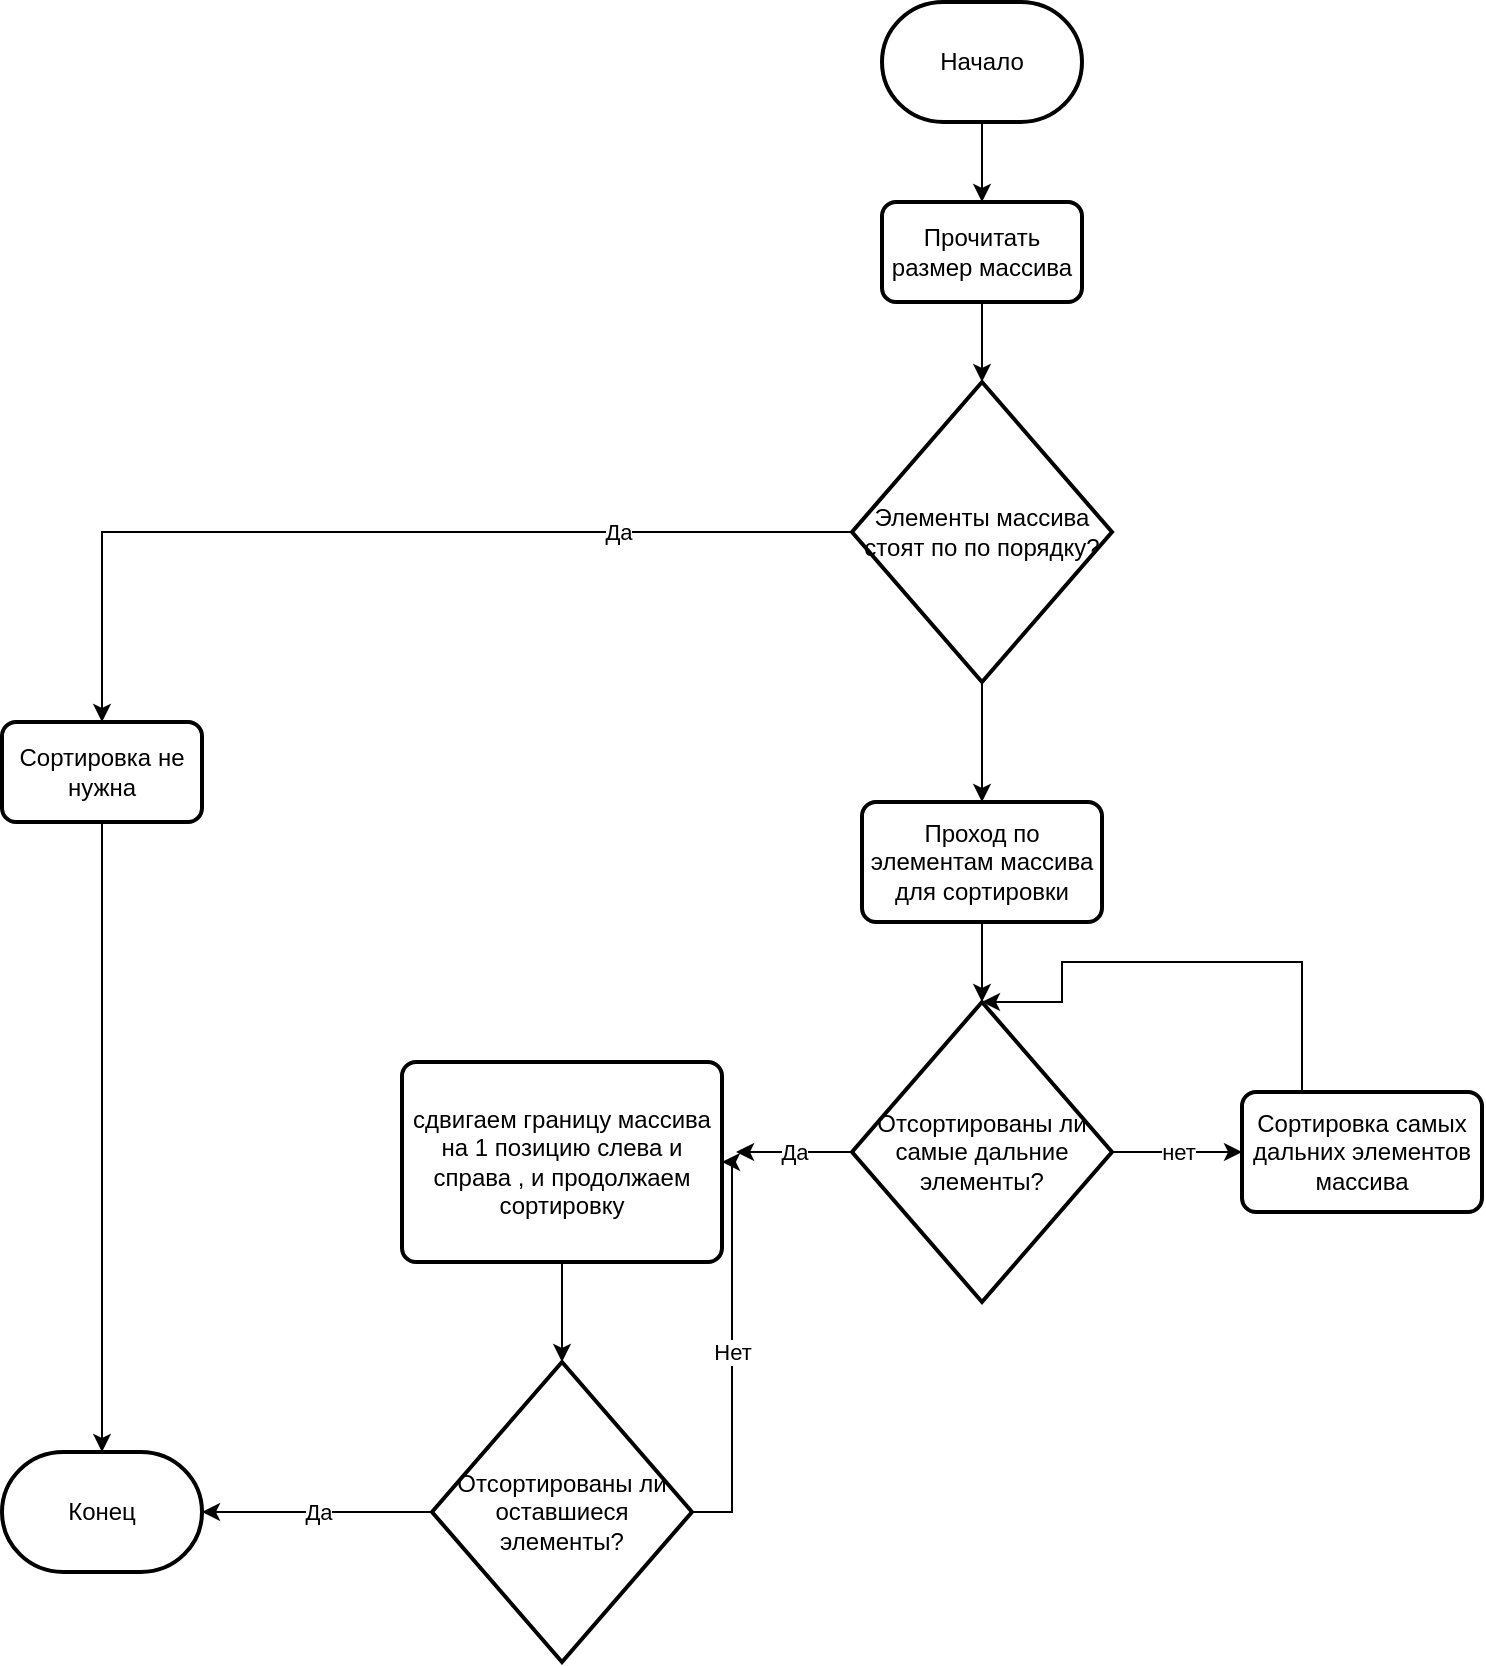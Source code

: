 <mxfile version="23.1.6" type="device">
  <diagram name="Страница — 1" id="OIAXExivqlHO5-dNn4_2">
    <mxGraphModel dx="1120" dy="452" grid="1" gridSize="10" guides="1" tooltips="1" connect="1" arrows="1" fold="1" page="1" pageScale="1" pageWidth="827" pageHeight="1169" math="0" shadow="0">
      <root>
        <mxCell id="0" />
        <mxCell id="1" parent="0" />
        <mxCell id="t52RXkTg82cR_A0XLmld-3" style="edgeStyle=orthogonalEdgeStyle;rounded=0;orthogonalLoop=1;jettySize=auto;html=1;exitX=0.5;exitY=1;exitDx=0;exitDy=0;exitPerimeter=0;entryX=0.5;entryY=0;entryDx=0;entryDy=0;" edge="1" parent="1" source="t52RXkTg82cR_A0XLmld-1" target="t52RXkTg82cR_A0XLmld-2">
          <mxGeometry relative="1" as="geometry" />
        </mxCell>
        <mxCell id="t52RXkTg82cR_A0XLmld-1" value="Начало" style="strokeWidth=2;html=1;shape=mxgraph.flowchart.terminator;whiteSpace=wrap;" vertex="1" parent="1">
          <mxGeometry x="470" y="10" width="100" height="60" as="geometry" />
        </mxCell>
        <mxCell id="t52RXkTg82cR_A0XLmld-2" value="Прочитать размер массива" style="rounded=1;whiteSpace=wrap;html=1;absoluteArcSize=1;arcSize=14;strokeWidth=2;" vertex="1" parent="1">
          <mxGeometry x="470" y="110" width="100" height="50" as="geometry" />
        </mxCell>
        <mxCell id="t52RXkTg82cR_A0XLmld-13" style="edgeStyle=orthogonalEdgeStyle;rounded=0;orthogonalLoop=1;jettySize=auto;html=1;exitX=0.5;exitY=1;exitDx=0;exitDy=0;exitPerimeter=0;" edge="1" parent="1" source="t52RXkTg82cR_A0XLmld-4" target="t52RXkTg82cR_A0XLmld-12">
          <mxGeometry relative="1" as="geometry" />
        </mxCell>
        <mxCell id="t52RXkTg82cR_A0XLmld-4" value="Элементы массива стоят по по порядку?" style="strokeWidth=2;html=1;shape=mxgraph.flowchart.decision;whiteSpace=wrap;" vertex="1" parent="1">
          <mxGeometry x="455" y="200" width="130" height="150" as="geometry" />
        </mxCell>
        <mxCell id="t52RXkTg82cR_A0XLmld-5" style="edgeStyle=orthogonalEdgeStyle;rounded=0;orthogonalLoop=1;jettySize=auto;html=1;exitX=0.5;exitY=1;exitDx=0;exitDy=0;entryX=0.5;entryY=0;entryDx=0;entryDy=0;entryPerimeter=0;" edge="1" parent="1" source="t52RXkTg82cR_A0XLmld-2" target="t52RXkTg82cR_A0XLmld-4">
          <mxGeometry relative="1" as="geometry" />
        </mxCell>
        <mxCell id="t52RXkTg82cR_A0XLmld-6" value="Конец" style="strokeWidth=2;html=1;shape=mxgraph.flowchart.terminator;whiteSpace=wrap;" vertex="1" parent="1">
          <mxGeometry x="30" y="735" width="100" height="60" as="geometry" />
        </mxCell>
        <mxCell id="t52RXkTg82cR_A0XLmld-7" style="edgeStyle=orthogonalEdgeStyle;rounded=0;orthogonalLoop=1;jettySize=auto;html=1;exitX=0;exitY=0.5;exitDx=0;exitDy=0;exitPerimeter=0;entryX=0.5;entryY=0;entryDx=0;entryDy=0;" edge="1" parent="1" source="t52RXkTg82cR_A0XLmld-4" target="t52RXkTg82cR_A0XLmld-10">
          <mxGeometry relative="1" as="geometry">
            <mxPoint x="80" y="340" as="targetPoint" />
          </mxGeometry>
        </mxCell>
        <mxCell id="t52RXkTg82cR_A0XLmld-9" value="Да" style="edgeLabel;html=1;align=center;verticalAlign=middle;resizable=0;points=[];" vertex="1" connectable="0" parent="t52RXkTg82cR_A0XLmld-7">
          <mxGeometry x="-0.502" relative="1" as="geometry">
            <mxPoint as="offset" />
          </mxGeometry>
        </mxCell>
        <mxCell id="t52RXkTg82cR_A0XLmld-10" value="Сортировка не нужна" style="rounded=1;whiteSpace=wrap;html=1;absoluteArcSize=1;arcSize=14;strokeWidth=2;" vertex="1" parent="1">
          <mxGeometry x="30" y="370" width="100" height="50" as="geometry" />
        </mxCell>
        <mxCell id="t52RXkTg82cR_A0XLmld-11" style="edgeStyle=orthogonalEdgeStyle;rounded=0;orthogonalLoop=1;jettySize=auto;html=1;exitX=0.5;exitY=1;exitDx=0;exitDy=0;entryX=0.5;entryY=0;entryDx=0;entryDy=0;entryPerimeter=0;" edge="1" parent="1" source="t52RXkTg82cR_A0XLmld-10" target="t52RXkTg82cR_A0XLmld-6">
          <mxGeometry relative="1" as="geometry" />
        </mxCell>
        <mxCell id="t52RXkTg82cR_A0XLmld-12" value="Проход по элементам массива для сортировки" style="rounded=1;whiteSpace=wrap;html=1;absoluteArcSize=1;arcSize=14;strokeWidth=2;" vertex="1" parent="1">
          <mxGeometry x="460" y="410" width="120" height="60" as="geometry" />
        </mxCell>
        <mxCell id="t52RXkTg82cR_A0XLmld-17" value="нет" style="edgeStyle=orthogonalEdgeStyle;rounded=0;orthogonalLoop=1;jettySize=auto;html=1;exitX=1;exitY=0.5;exitDx=0;exitDy=0;exitPerimeter=0;entryX=0;entryY=0.5;entryDx=0;entryDy=0;" edge="1" parent="1" source="t52RXkTg82cR_A0XLmld-14" target="t52RXkTg82cR_A0XLmld-16">
          <mxGeometry relative="1" as="geometry" />
        </mxCell>
        <mxCell id="t52RXkTg82cR_A0XLmld-14" value="Отсортированы ли самые дальние элементы?" style="strokeWidth=2;html=1;shape=mxgraph.flowchart.decision;whiteSpace=wrap;" vertex="1" parent="1">
          <mxGeometry x="455" y="510" width="130" height="150" as="geometry" />
        </mxCell>
        <mxCell id="t52RXkTg82cR_A0XLmld-15" style="edgeStyle=orthogonalEdgeStyle;rounded=0;orthogonalLoop=1;jettySize=auto;html=1;exitX=0.5;exitY=1;exitDx=0;exitDy=0;entryX=0.5;entryY=0;entryDx=0;entryDy=0;entryPerimeter=0;" edge="1" parent="1" source="t52RXkTg82cR_A0XLmld-12" target="t52RXkTg82cR_A0XLmld-14">
          <mxGeometry relative="1" as="geometry" />
        </mxCell>
        <mxCell id="t52RXkTg82cR_A0XLmld-16" value="Сортировка самых дальних элементов массива" style="rounded=1;whiteSpace=wrap;html=1;absoluteArcSize=1;arcSize=14;strokeWidth=2;" vertex="1" parent="1">
          <mxGeometry x="650" y="555" width="120" height="60" as="geometry" />
        </mxCell>
        <mxCell id="t52RXkTg82cR_A0XLmld-20" style="edgeStyle=orthogonalEdgeStyle;rounded=0;orthogonalLoop=1;jettySize=auto;html=1;exitX=0.5;exitY=0;exitDx=0;exitDy=0;entryX=0.5;entryY=0;entryDx=0;entryDy=0;entryPerimeter=0;" edge="1" parent="1" source="t52RXkTg82cR_A0XLmld-16" target="t52RXkTg82cR_A0XLmld-14">
          <mxGeometry relative="1" as="geometry">
            <Array as="points">
              <mxPoint x="680" y="490" />
              <mxPoint x="560" y="490" />
              <mxPoint x="560" y="510" />
            </Array>
          </mxGeometry>
        </mxCell>
        <mxCell id="t52RXkTg82cR_A0XLmld-21" value="сдвигаем границу массива на 1 позицию слева и справа , и продолжаем сортировку" style="rounded=1;whiteSpace=wrap;html=1;absoluteArcSize=1;arcSize=14;strokeWidth=2;" vertex="1" parent="1">
          <mxGeometry x="230" y="540" width="160" height="100" as="geometry" />
        </mxCell>
        <mxCell id="t52RXkTg82cR_A0XLmld-26" value="Да" style="edgeStyle=orthogonalEdgeStyle;rounded=0;orthogonalLoop=1;jettySize=auto;html=1;exitX=0;exitY=0.5;exitDx=0;exitDy=0;exitPerimeter=0;" edge="1" parent="1" source="t52RXkTg82cR_A0XLmld-24" target="t52RXkTg82cR_A0XLmld-6">
          <mxGeometry relative="1" as="geometry" />
        </mxCell>
        <mxCell id="t52RXkTg82cR_A0XLmld-29" value="Нет" style="edgeStyle=orthogonalEdgeStyle;rounded=0;orthogonalLoop=1;jettySize=auto;html=1;exitX=1;exitY=0.5;exitDx=0;exitDy=0;exitPerimeter=0;entryX=1;entryY=0.5;entryDx=0;entryDy=0;" edge="1" parent="1" source="t52RXkTg82cR_A0XLmld-24" target="t52RXkTg82cR_A0XLmld-21">
          <mxGeometry relative="1" as="geometry" />
        </mxCell>
        <mxCell id="t52RXkTg82cR_A0XLmld-24" value="Отсортированы ли оставшиеся элементы?" style="strokeWidth=2;html=1;shape=mxgraph.flowchart.decision;whiteSpace=wrap;" vertex="1" parent="1">
          <mxGeometry x="245" y="690" width="130" height="150" as="geometry" />
        </mxCell>
        <mxCell id="t52RXkTg82cR_A0XLmld-28" style="edgeStyle=orthogonalEdgeStyle;rounded=0;orthogonalLoop=1;jettySize=auto;html=1;exitX=0.5;exitY=1;exitDx=0;exitDy=0;entryX=0.5;entryY=0;entryDx=0;entryDy=0;entryPerimeter=0;" edge="1" parent="1" source="t52RXkTg82cR_A0XLmld-21" target="t52RXkTg82cR_A0XLmld-24">
          <mxGeometry relative="1" as="geometry" />
        </mxCell>
        <mxCell id="t52RXkTg82cR_A0XLmld-30" value="Да" style="edgeStyle=orthogonalEdgeStyle;rounded=0;orthogonalLoop=1;jettySize=auto;html=1;exitX=0;exitY=0.5;exitDx=0;exitDy=0;exitPerimeter=0;entryX=1.044;entryY=0.45;entryDx=0;entryDy=0;entryPerimeter=0;" edge="1" parent="1" source="t52RXkTg82cR_A0XLmld-14" target="t52RXkTg82cR_A0XLmld-21">
          <mxGeometry relative="1" as="geometry" />
        </mxCell>
      </root>
    </mxGraphModel>
  </diagram>
</mxfile>

